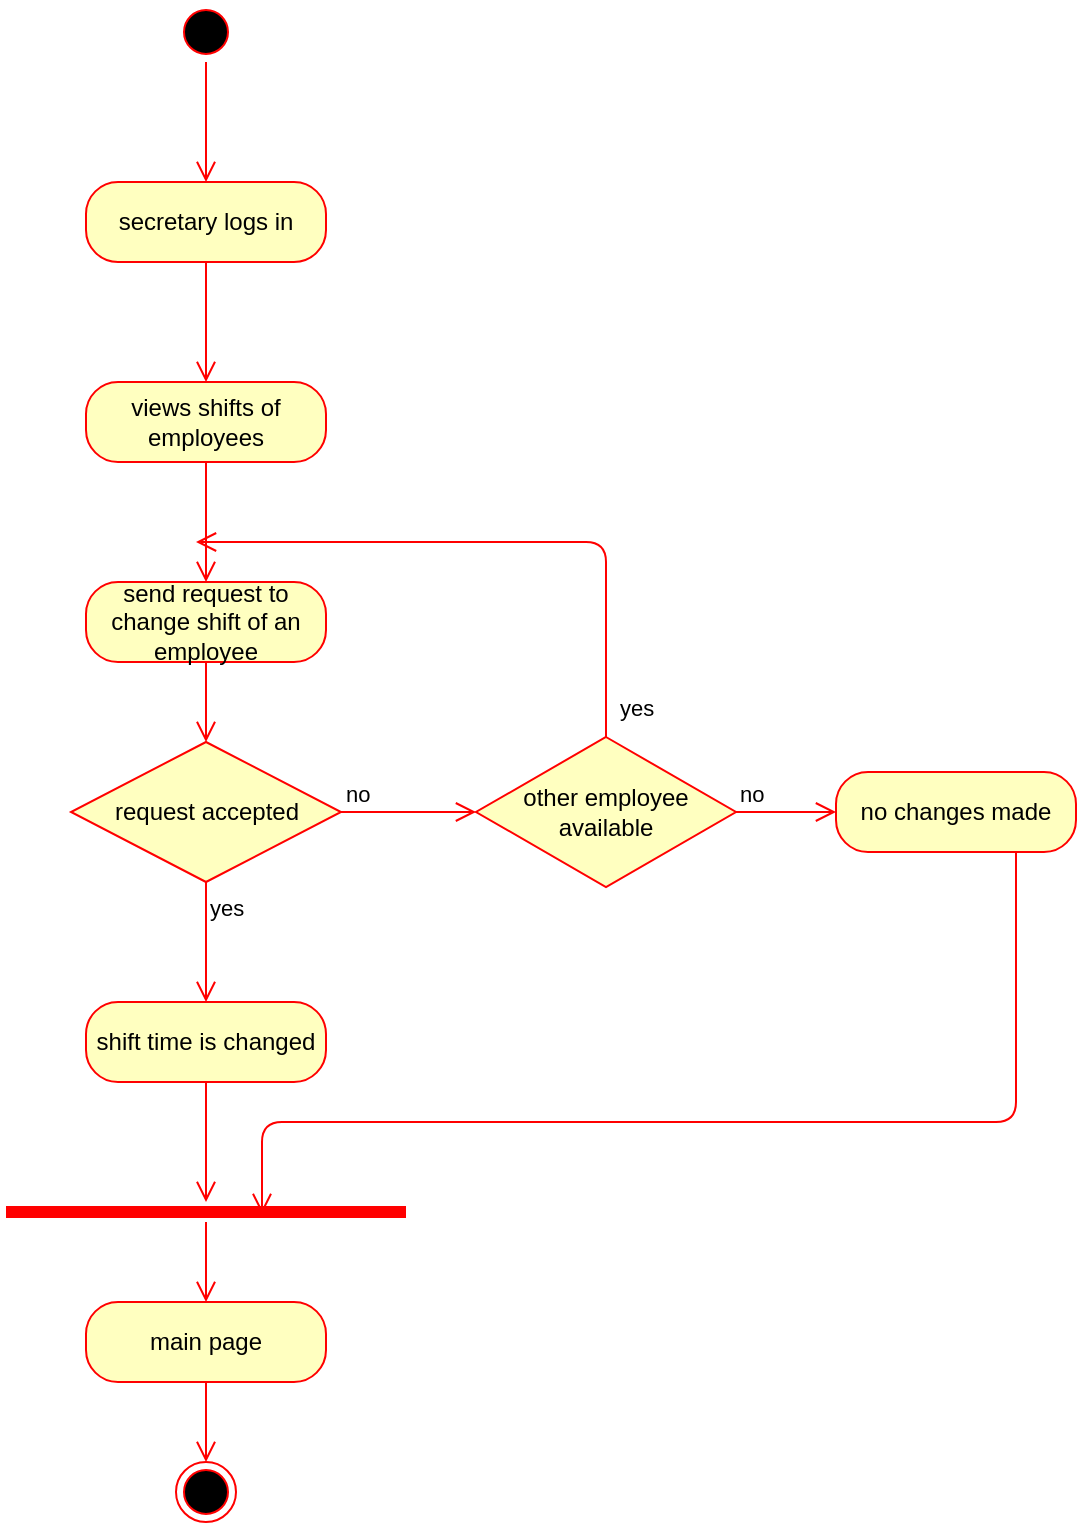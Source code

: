 <mxfile version="13.0.8" type="github">
  <diagram name="Page-1" id="58cdce13-f638-feb5-8d6f-7d28b1aa9fa0">
    <mxGraphModel dx="946" dy="597" grid="1" gridSize="10" guides="1" tooltips="1" connect="1" arrows="1" fold="1" page="1" pageScale="1" pageWidth="1100" pageHeight="850" background="#ffffff" math="0" shadow="0">
      <root>
        <mxCell id="0" />
        <mxCell id="1" parent="0" />
        <mxCell id="FfaEMCQpAcilHCksj9np-1" value="" style="ellipse;html=1;shape=startState;fillColor=#000000;strokeColor=#ff0000;" parent="1" vertex="1">
          <mxGeometry x="530" y="40" width="30" height="30" as="geometry" />
        </mxCell>
        <mxCell id="FfaEMCQpAcilHCksj9np-2" value="" style="edgeStyle=orthogonalEdgeStyle;html=1;verticalAlign=bottom;endArrow=open;endSize=8;strokeColor=#ff0000;" parent="1" source="FfaEMCQpAcilHCksj9np-1" edge="1">
          <mxGeometry relative="1" as="geometry">
            <mxPoint x="545" y="130" as="targetPoint" />
          </mxGeometry>
        </mxCell>
        <mxCell id="FfaEMCQpAcilHCksj9np-3" value="secretary logs in" style="rounded=1;whiteSpace=wrap;html=1;arcSize=40;fontColor=#000000;fillColor=#ffffc0;strokeColor=#ff0000;" parent="1" vertex="1">
          <mxGeometry x="485" y="130" width="120" height="40" as="geometry" />
        </mxCell>
        <mxCell id="FfaEMCQpAcilHCksj9np-4" value="" style="edgeStyle=orthogonalEdgeStyle;html=1;verticalAlign=bottom;endArrow=open;endSize=8;strokeColor=#ff0000;" parent="1" source="FfaEMCQpAcilHCksj9np-3" edge="1">
          <mxGeometry relative="1" as="geometry">
            <mxPoint x="545" y="230" as="targetPoint" />
          </mxGeometry>
        </mxCell>
        <mxCell id="FfaEMCQpAcilHCksj9np-5" value="views shifts of employees" style="rounded=1;whiteSpace=wrap;html=1;arcSize=40;fontColor=#000000;fillColor=#ffffc0;strokeColor=#ff0000;" parent="1" vertex="1">
          <mxGeometry x="485" y="230" width="120" height="40" as="geometry" />
        </mxCell>
        <mxCell id="FfaEMCQpAcilHCksj9np-6" value="" style="edgeStyle=orthogonalEdgeStyle;html=1;verticalAlign=bottom;endArrow=open;endSize=8;strokeColor=#ff0000;" parent="1" source="FfaEMCQpAcilHCksj9np-5" edge="1">
          <mxGeometry relative="1" as="geometry">
            <mxPoint x="545" y="330" as="targetPoint" />
          </mxGeometry>
        </mxCell>
        <mxCell id="FfaEMCQpAcilHCksj9np-7" value="send request to change shift of an employee" style="rounded=1;whiteSpace=wrap;html=1;arcSize=40;fontColor=#000000;fillColor=#ffffc0;strokeColor=#ff0000;" parent="1" vertex="1">
          <mxGeometry x="485" y="330" width="120" height="40" as="geometry" />
        </mxCell>
        <mxCell id="FfaEMCQpAcilHCksj9np-8" value="" style="edgeStyle=orthogonalEdgeStyle;html=1;verticalAlign=bottom;endArrow=open;endSize=8;strokeColor=#ff0000;entryX=0.5;entryY=0;entryDx=0;entryDy=0;" parent="1" source="FfaEMCQpAcilHCksj9np-7" target="FfaEMCQpAcilHCksj9np-9" edge="1">
          <mxGeometry relative="1" as="geometry">
            <mxPoint x="545" y="430" as="targetPoint" />
          </mxGeometry>
        </mxCell>
        <mxCell id="FfaEMCQpAcilHCksj9np-9" value="request accepted" style="rhombus;whiteSpace=wrap;html=1;fillColor=#ffffc0;strokeColor=#ff0000;" parent="1" vertex="1">
          <mxGeometry x="477.5" y="410" width="135" height="70" as="geometry" />
        </mxCell>
        <mxCell id="FfaEMCQpAcilHCksj9np-10" value="no" style="edgeStyle=orthogonalEdgeStyle;html=1;align=left;verticalAlign=bottom;endArrow=open;endSize=8;strokeColor=#ff0000;" parent="1" source="FfaEMCQpAcilHCksj9np-9" edge="1">
          <mxGeometry x="-1" relative="1" as="geometry">
            <mxPoint x="680" y="445" as="targetPoint" />
          </mxGeometry>
        </mxCell>
        <mxCell id="FfaEMCQpAcilHCksj9np-11" value="yes" style="edgeStyle=orthogonalEdgeStyle;html=1;align=left;verticalAlign=top;endArrow=open;endSize=8;strokeColor=#ff0000;" parent="1" source="FfaEMCQpAcilHCksj9np-9" edge="1">
          <mxGeometry x="-1" relative="1" as="geometry">
            <mxPoint x="545" y="540" as="targetPoint" />
          </mxGeometry>
        </mxCell>
        <mxCell id="FfaEMCQpAcilHCksj9np-12" value="shift time is changed" style="rounded=1;whiteSpace=wrap;html=1;arcSize=40;fontColor=#000000;fillColor=#ffffc0;strokeColor=#ff0000;" parent="1" vertex="1">
          <mxGeometry x="485" y="540" width="120" height="40" as="geometry" />
        </mxCell>
        <mxCell id="FfaEMCQpAcilHCksj9np-13" value="" style="edgeStyle=orthogonalEdgeStyle;html=1;verticalAlign=bottom;endArrow=open;endSize=8;strokeColor=#ff0000;" parent="1" source="FfaEMCQpAcilHCksj9np-12" edge="1">
          <mxGeometry relative="1" as="geometry">
            <mxPoint x="545" y="640" as="targetPoint" />
          </mxGeometry>
        </mxCell>
        <mxCell id="FfaEMCQpAcilHCksj9np-16" value="" style="ellipse;html=1;shape=endState;fillColor=#000000;strokeColor=#ff0000;" parent="1" vertex="1">
          <mxGeometry x="530" y="770" width="30" height="30" as="geometry" />
        </mxCell>
        <mxCell id="FfaEMCQpAcilHCksj9np-17" value="other employee available" style="rhombus;whiteSpace=wrap;html=1;fillColor=#ffffc0;strokeColor=#ff0000;" parent="1" vertex="1">
          <mxGeometry x="680" y="407.5" width="130" height="75" as="geometry" />
        </mxCell>
        <mxCell id="FfaEMCQpAcilHCksj9np-18" value="no" style="edgeStyle=orthogonalEdgeStyle;html=1;align=left;verticalAlign=bottom;endArrow=open;endSize=8;strokeColor=#ff0000;" parent="1" source="FfaEMCQpAcilHCksj9np-17" edge="1">
          <mxGeometry x="-1" relative="1" as="geometry">
            <mxPoint x="860" y="445" as="targetPoint" />
          </mxGeometry>
        </mxCell>
        <mxCell id="FfaEMCQpAcilHCksj9np-20" value="no changes made" style="rounded=1;whiteSpace=wrap;html=1;arcSize=40;fontColor=#000000;fillColor=#ffffc0;strokeColor=#ff0000;" parent="1" vertex="1">
          <mxGeometry x="860" y="425" width="120" height="40" as="geometry" />
        </mxCell>
        <mxCell id="FfaEMCQpAcilHCksj9np-21" value="" style="edgeStyle=orthogonalEdgeStyle;html=1;verticalAlign=bottom;endArrow=open;endSize=8;strokeColor=#ff0000;entryX=0.64;entryY=0.6;entryDx=0;entryDy=0;entryPerimeter=0;" parent="1" source="FfaEMCQpAcilHCksj9np-20" edge="1" target="r1sPkLTba8Zyyels44Ue-1">
          <mxGeometry relative="1" as="geometry">
            <mxPoint x="540" y="610" as="targetPoint" />
            <Array as="points">
              <mxPoint x="950" y="600" />
              <mxPoint x="573" y="600" />
            </Array>
          </mxGeometry>
        </mxCell>
        <mxCell id="FfaEMCQpAcilHCksj9np-22" value="yes" style="edgeStyle=orthogonalEdgeStyle;html=1;align=left;verticalAlign=top;endArrow=open;endSize=8;strokeColor=#ff0000;exitX=0.5;exitY=0;exitDx=0;exitDy=0;" parent="1" source="FfaEMCQpAcilHCksj9np-17" edge="1">
          <mxGeometry x="-0.818" y="-5" relative="1" as="geometry">
            <mxPoint x="540" y="310" as="targetPoint" />
            <mxPoint x="740" y="340" as="sourcePoint" />
            <Array as="points">
              <mxPoint x="745" y="310" />
              <mxPoint x="680" y="310" />
            </Array>
            <mxPoint as="offset" />
          </mxGeometry>
        </mxCell>
        <mxCell id="r1sPkLTba8Zyyels44Ue-1" value="" style="shape=line;html=1;strokeWidth=6;strokeColor=#ff0000;" vertex="1" parent="1">
          <mxGeometry x="445" y="640" width="200" height="10" as="geometry" />
        </mxCell>
        <mxCell id="r1sPkLTba8Zyyels44Ue-2" value="" style="edgeStyle=orthogonalEdgeStyle;html=1;verticalAlign=bottom;endArrow=open;endSize=8;strokeColor=#ff0000;" edge="1" source="r1sPkLTba8Zyyels44Ue-3" parent="1">
          <mxGeometry relative="1" as="geometry">
            <mxPoint x="545" y="700" as="targetPoint" />
            <Array as="points">
              <mxPoint x="545" y="690" />
            </Array>
          </mxGeometry>
        </mxCell>
        <mxCell id="r1sPkLTba8Zyyels44Ue-4" value="" style="edgeStyle=orthogonalEdgeStyle;html=1;verticalAlign=bottom;endArrow=open;endSize=8;strokeColor=#ff0000;" edge="1" source="r1sPkLTba8Zyyels44Ue-3" parent="1">
          <mxGeometry relative="1" as="geometry">
            <mxPoint x="545" y="770" as="targetPoint" />
          </mxGeometry>
        </mxCell>
        <mxCell id="r1sPkLTba8Zyyels44Ue-3" value="main page" style="rounded=1;whiteSpace=wrap;html=1;arcSize=40;fontColor=#000000;fillColor=#ffffc0;strokeColor=#ff0000;" vertex="1" parent="1">
          <mxGeometry x="485" y="690" width="120" height="40" as="geometry" />
        </mxCell>
        <mxCell id="r1sPkLTba8Zyyels44Ue-5" value="" style="edgeStyle=orthogonalEdgeStyle;html=1;verticalAlign=bottom;endArrow=open;endSize=8;strokeColor=#ff0000;" edge="1" parent="1" source="r1sPkLTba8Zyyels44Ue-1" target="r1sPkLTba8Zyyels44Ue-3">
          <mxGeometry relative="1" as="geometry">
            <mxPoint x="545" y="700" as="targetPoint" />
            <mxPoint x="545" y="650" as="sourcePoint" />
            <Array as="points" />
          </mxGeometry>
        </mxCell>
      </root>
    </mxGraphModel>
  </diagram>
</mxfile>
